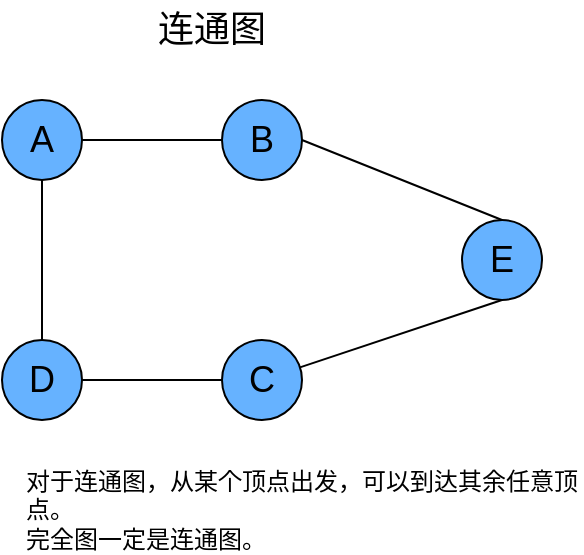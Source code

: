 <mxfile version="26.2.14">
  <diagram name="第 1 页" id="W3irVbQLALy-WOoZ64xm">
    <mxGraphModel dx="1199" dy="671" grid="1" gridSize="10" guides="1" tooltips="1" connect="1" arrows="1" fold="1" page="1" pageScale="1" pageWidth="827" pageHeight="1169" math="0" shadow="0">
      <root>
        <mxCell id="0" />
        <mxCell id="1" parent="0" />
        <mxCell id="Ztly56zjpwg2mX6uoHLC-1" value="" style="rounded=0;orthogonalLoop=1;jettySize=auto;html=1;endArrow=none;startFill=0;" edge="1" parent="1" source="Ztly56zjpwg2mX6uoHLC-3" target="Ztly56zjpwg2mX6uoHLC-4">
          <mxGeometry relative="1" as="geometry" />
        </mxCell>
        <mxCell id="Ztly56zjpwg2mX6uoHLC-2" value="" style="edgeStyle=none;rounded=0;orthogonalLoop=1;jettySize=auto;html=1;endArrow=none;startFill=0;" edge="1" parent="1" source="Ztly56zjpwg2mX6uoHLC-3" target="Ztly56zjpwg2mX6uoHLC-6">
          <mxGeometry relative="1" as="geometry" />
        </mxCell>
        <mxCell id="Ztly56zjpwg2mX6uoHLC-3" value="&lt;font style=&quot;color: rgb(0, 0, 0); font-size: 18px;&quot;&gt;A&lt;/font&gt;" style="ellipse;whiteSpace=wrap;html=1;aspect=fixed;fillColor=#66B2FF;" vertex="1" parent="1">
          <mxGeometry x="110" y="140" width="40" height="40" as="geometry" />
        </mxCell>
        <mxCell id="Ztly56zjpwg2mX6uoHLC-4" value="&lt;font style=&quot;color: rgb(0, 0, 0); font-size: 18px;&quot;&gt;B&lt;/font&gt;" style="ellipse;whiteSpace=wrap;html=1;aspect=fixed;fillColor=#66B2FF;" vertex="1" parent="1">
          <mxGeometry x="220" y="140" width="40" height="40" as="geometry" />
        </mxCell>
        <mxCell id="Ztly56zjpwg2mX6uoHLC-5" value="" style="edgeStyle=none;rounded=0;orthogonalLoop=1;jettySize=auto;html=1;endArrow=none;startFill=0;" edge="1" parent="1" source="Ztly56zjpwg2mX6uoHLC-6" target="Ztly56zjpwg2mX6uoHLC-8">
          <mxGeometry relative="1" as="geometry" />
        </mxCell>
        <mxCell id="Ztly56zjpwg2mX6uoHLC-6" value="&lt;font style=&quot;color: rgb(0, 0, 0); font-size: 18px;&quot;&gt;D&lt;/font&gt;" style="ellipse;whiteSpace=wrap;html=1;aspect=fixed;fillColor=#66B2FF;" vertex="1" parent="1">
          <mxGeometry x="110" y="260" width="40" height="40" as="geometry" />
        </mxCell>
        <mxCell id="Ztly56zjpwg2mX6uoHLC-7" style="rounded=0;orthogonalLoop=1;jettySize=auto;html=1;entryX=0.5;entryY=1;entryDx=0;entryDy=0;endArrow=none;startFill=0;" edge="1" parent="1" source="Ztly56zjpwg2mX6uoHLC-8" target="Ztly56zjpwg2mX6uoHLC-11">
          <mxGeometry relative="1" as="geometry" />
        </mxCell>
        <mxCell id="Ztly56zjpwg2mX6uoHLC-8" value="&lt;font style=&quot;color: rgb(0, 0, 0); font-size: 18px;&quot;&gt;C&lt;/font&gt;" style="ellipse;whiteSpace=wrap;html=1;aspect=fixed;fillColor=#66B2FF;" vertex="1" parent="1">
          <mxGeometry x="220" y="260" width="40" height="40" as="geometry" />
        </mxCell>
        <mxCell id="Ztly56zjpwg2mX6uoHLC-9" value="&lt;font style=&quot;font-size: 18px;&quot;&gt;连通图&lt;/font&gt;" style="text;html=1;align=center;verticalAlign=middle;whiteSpace=wrap;rounded=0;" vertex="1" parent="1">
          <mxGeometry x="150" y="90" width="130" height="30" as="geometry" />
        </mxCell>
        <mxCell id="Ztly56zjpwg2mX6uoHLC-10" style="rounded=0;orthogonalLoop=1;jettySize=auto;html=1;exitX=0.5;exitY=0;exitDx=0;exitDy=0;entryX=1;entryY=0.5;entryDx=0;entryDy=0;endArrow=none;startFill=0;" edge="1" parent="1" source="Ztly56zjpwg2mX6uoHLC-11" target="Ztly56zjpwg2mX6uoHLC-4">
          <mxGeometry relative="1" as="geometry" />
        </mxCell>
        <mxCell id="Ztly56zjpwg2mX6uoHLC-11" value="&lt;span style=&quot;font-size: 18px;&quot;&gt;E&lt;/span&gt;" style="ellipse;whiteSpace=wrap;html=1;aspect=fixed;fillColor=#66B2FF;" vertex="1" parent="1">
          <mxGeometry x="340" y="200" width="40" height="40" as="geometry" />
        </mxCell>
        <mxCell id="Ztly56zjpwg2mX6uoHLC-12" value="对于连通图，从某个顶点出发，可以到达其余任意顶点。&lt;div&gt;完全图一定是连通图。&lt;/div&gt;" style="text;html=1;align=left;verticalAlign=middle;whiteSpace=wrap;rounded=0;fontSize=12;" vertex="1" parent="1">
          <mxGeometry x="120" y="330" width="280" height="30" as="geometry" />
        </mxCell>
      </root>
    </mxGraphModel>
  </diagram>
</mxfile>
